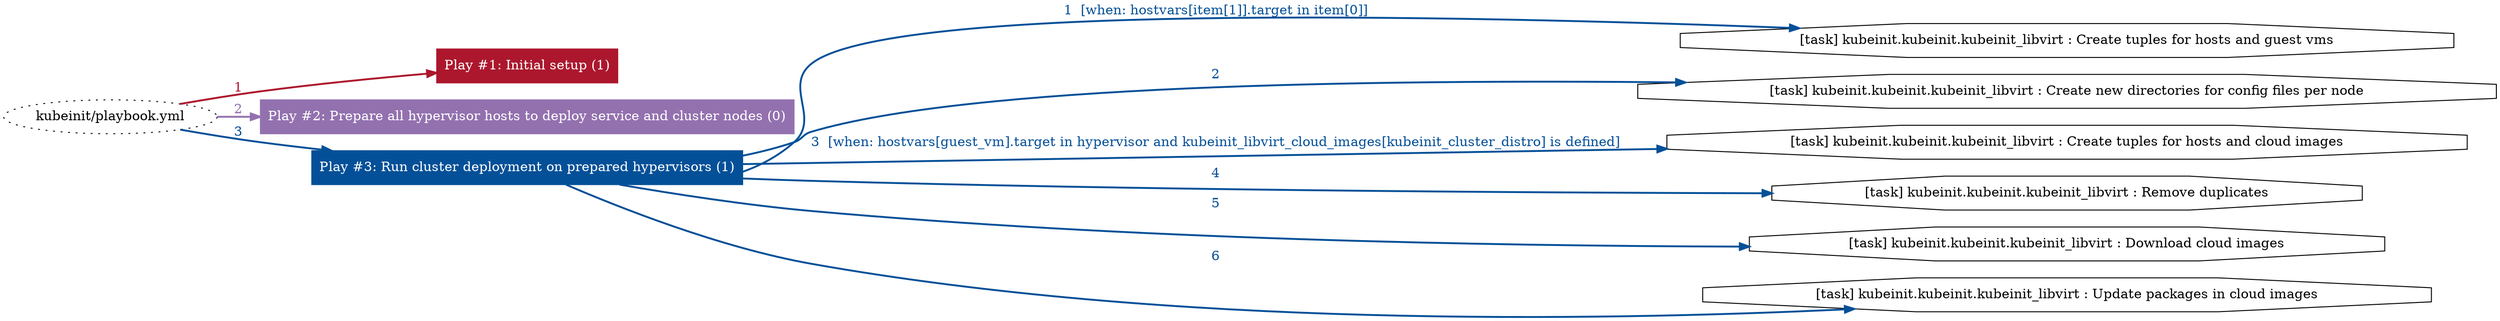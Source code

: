 digraph "kubeinit/playbook.yml "{
	graph [concentrate=true ordering=in rankdir=LR ratio=fill]
	edge [esep=5 sep=10]
	"kubeinit/playbook.yml" [id=root_node style=dotted]
	subgraph "Play #1: Initial setup (1) "{
		"Play #1: Initial setup (1)" [color="#ac172d" fontcolor="#ffffff" id="play_8c763f88-385c-432b-940e-153edfc136da" shape=box style=filled tooltip=localhost]
		"kubeinit/playbook.yml" -> "Play #1: Initial setup (1)" [label=1 color="#ac172d" fontcolor="#ac172d" id="edge_aa50d532-4f42-4740-ad32-a32a859f9c00" style=bold]
	}
	subgraph "Play #2: Prepare all hypervisor hosts to deploy service and cluster nodes (0) "{
		"Play #2: Prepare all hypervisor hosts to deploy service and cluster nodes (0)" [color="#9371af" fontcolor="#ffffff" id="play_76e188b9-5dbb-4466-baa0-a584792100e7" shape=box style=filled tooltip=""]
		"kubeinit/playbook.yml" -> "Play #2: Prepare all hypervisor hosts to deploy service and cluster nodes (0)" [label=2 color="#9371af" fontcolor="#9371af" id="edge_85564cce-becb-4e57-a690-214cc439630d" style=bold]
	}
	subgraph "Play #3: Run cluster deployment on prepared hypervisors (1) "{
		"Play #3: Run cluster deployment on prepared hypervisors (1)" [color="#045098" fontcolor="#ffffff" id="play_82c880e5-3d01-4984-b57f-d42f0e74089d" shape=box style=filled tooltip=localhost]
		"kubeinit/playbook.yml" -> "Play #3: Run cluster deployment on prepared hypervisors (1)" [label=3 color="#045098" fontcolor="#045098" id="edge_8f9cc11f-028d-41c1-bbf0-bb5e23cc2248" style=bold]
		"task_9dbbb724-c841-4764-9e5f-fca87718c105" [label="[task] kubeinit.kubeinit.kubeinit_libvirt : Create tuples for hosts and guest vms" id="task_9dbbb724-c841-4764-9e5f-fca87718c105" shape=octagon tooltip="[task] kubeinit.kubeinit.kubeinit_libvirt : Create tuples for hosts and guest vms"]
		"Play #3: Run cluster deployment on prepared hypervisors (1)" -> "task_9dbbb724-c841-4764-9e5f-fca87718c105" [label="1  [when: hostvars[item[1]].target in item[0]]" color="#045098" fontcolor="#045098" id="edge_28bc3934-7500-41d2-b714-7a086854e117" style=bold]
		"task_ce556243-2ddb-4c21-b761-200a1b151f4a" [label="[task] kubeinit.kubeinit.kubeinit_libvirt : Create new directories for config files per node" id="task_ce556243-2ddb-4c21-b761-200a1b151f4a" shape=octagon tooltip="[task] kubeinit.kubeinit.kubeinit_libvirt : Create new directories for config files per node"]
		"Play #3: Run cluster deployment on prepared hypervisors (1)" -> "task_ce556243-2ddb-4c21-b761-200a1b151f4a" [label=2 color="#045098" fontcolor="#045098" id="edge_01f4f58d-f7ed-4eb1-aa31-3fbbb7aaa141" style=bold]
		"task_8543da18-11e7-4f7f-8f14-649869e4e4ad" [label="[task] kubeinit.kubeinit.kubeinit_libvirt : Create tuples for hosts and cloud images" id="task_8543da18-11e7-4f7f-8f14-649869e4e4ad" shape=octagon tooltip="[task] kubeinit.kubeinit.kubeinit_libvirt : Create tuples for hosts and cloud images"]
		"Play #3: Run cluster deployment on prepared hypervisors (1)" -> "task_8543da18-11e7-4f7f-8f14-649869e4e4ad" [label="3  [when: hostvars[guest_vm].target in hypervisor and kubeinit_libvirt_cloud_images[kubeinit_cluster_distro] is defined]" color="#045098" fontcolor="#045098" id="edge_c4348a71-628a-47d9-b75f-2edd481176e7" style=bold]
		"task_cde47492-2d5b-4adf-bcf1-b56227a6ce93" [label="[task] kubeinit.kubeinit.kubeinit_libvirt : Remove duplicates" id="task_cde47492-2d5b-4adf-bcf1-b56227a6ce93" shape=octagon tooltip="[task] kubeinit.kubeinit.kubeinit_libvirt : Remove duplicates"]
		"Play #3: Run cluster deployment on prepared hypervisors (1)" -> "task_cde47492-2d5b-4adf-bcf1-b56227a6ce93" [label=4 color="#045098" fontcolor="#045098" id="edge_646398e8-b237-455f-b386-5383e7c66eac" style=bold]
		"task_dd7c208d-3637-44f2-8798-178804ef1f93" [label="[task] kubeinit.kubeinit.kubeinit_libvirt : Download cloud images" id="task_dd7c208d-3637-44f2-8798-178804ef1f93" shape=octagon tooltip="[task] kubeinit.kubeinit.kubeinit_libvirt : Download cloud images"]
		"Play #3: Run cluster deployment on prepared hypervisors (1)" -> "task_dd7c208d-3637-44f2-8798-178804ef1f93" [label=5 color="#045098" fontcolor="#045098" id="edge_2cd00db6-6d06-4267-a89b-1adc1ed7ef16" style=bold]
		"task_10fdad3a-8be3-4444-95b7-d34a3a41c2a2" [label="[task] kubeinit.kubeinit.kubeinit_libvirt : Update packages in cloud images" id="task_10fdad3a-8be3-4444-95b7-d34a3a41c2a2" shape=octagon tooltip="[task] kubeinit.kubeinit.kubeinit_libvirt : Update packages in cloud images"]
		"Play #3: Run cluster deployment on prepared hypervisors (1)" -> "task_10fdad3a-8be3-4444-95b7-d34a3a41c2a2" [label=6 color="#045098" fontcolor="#045098" id="edge_7f898670-e6a8-4def-bef0-947ad209559d" style=bold]
	}
}
